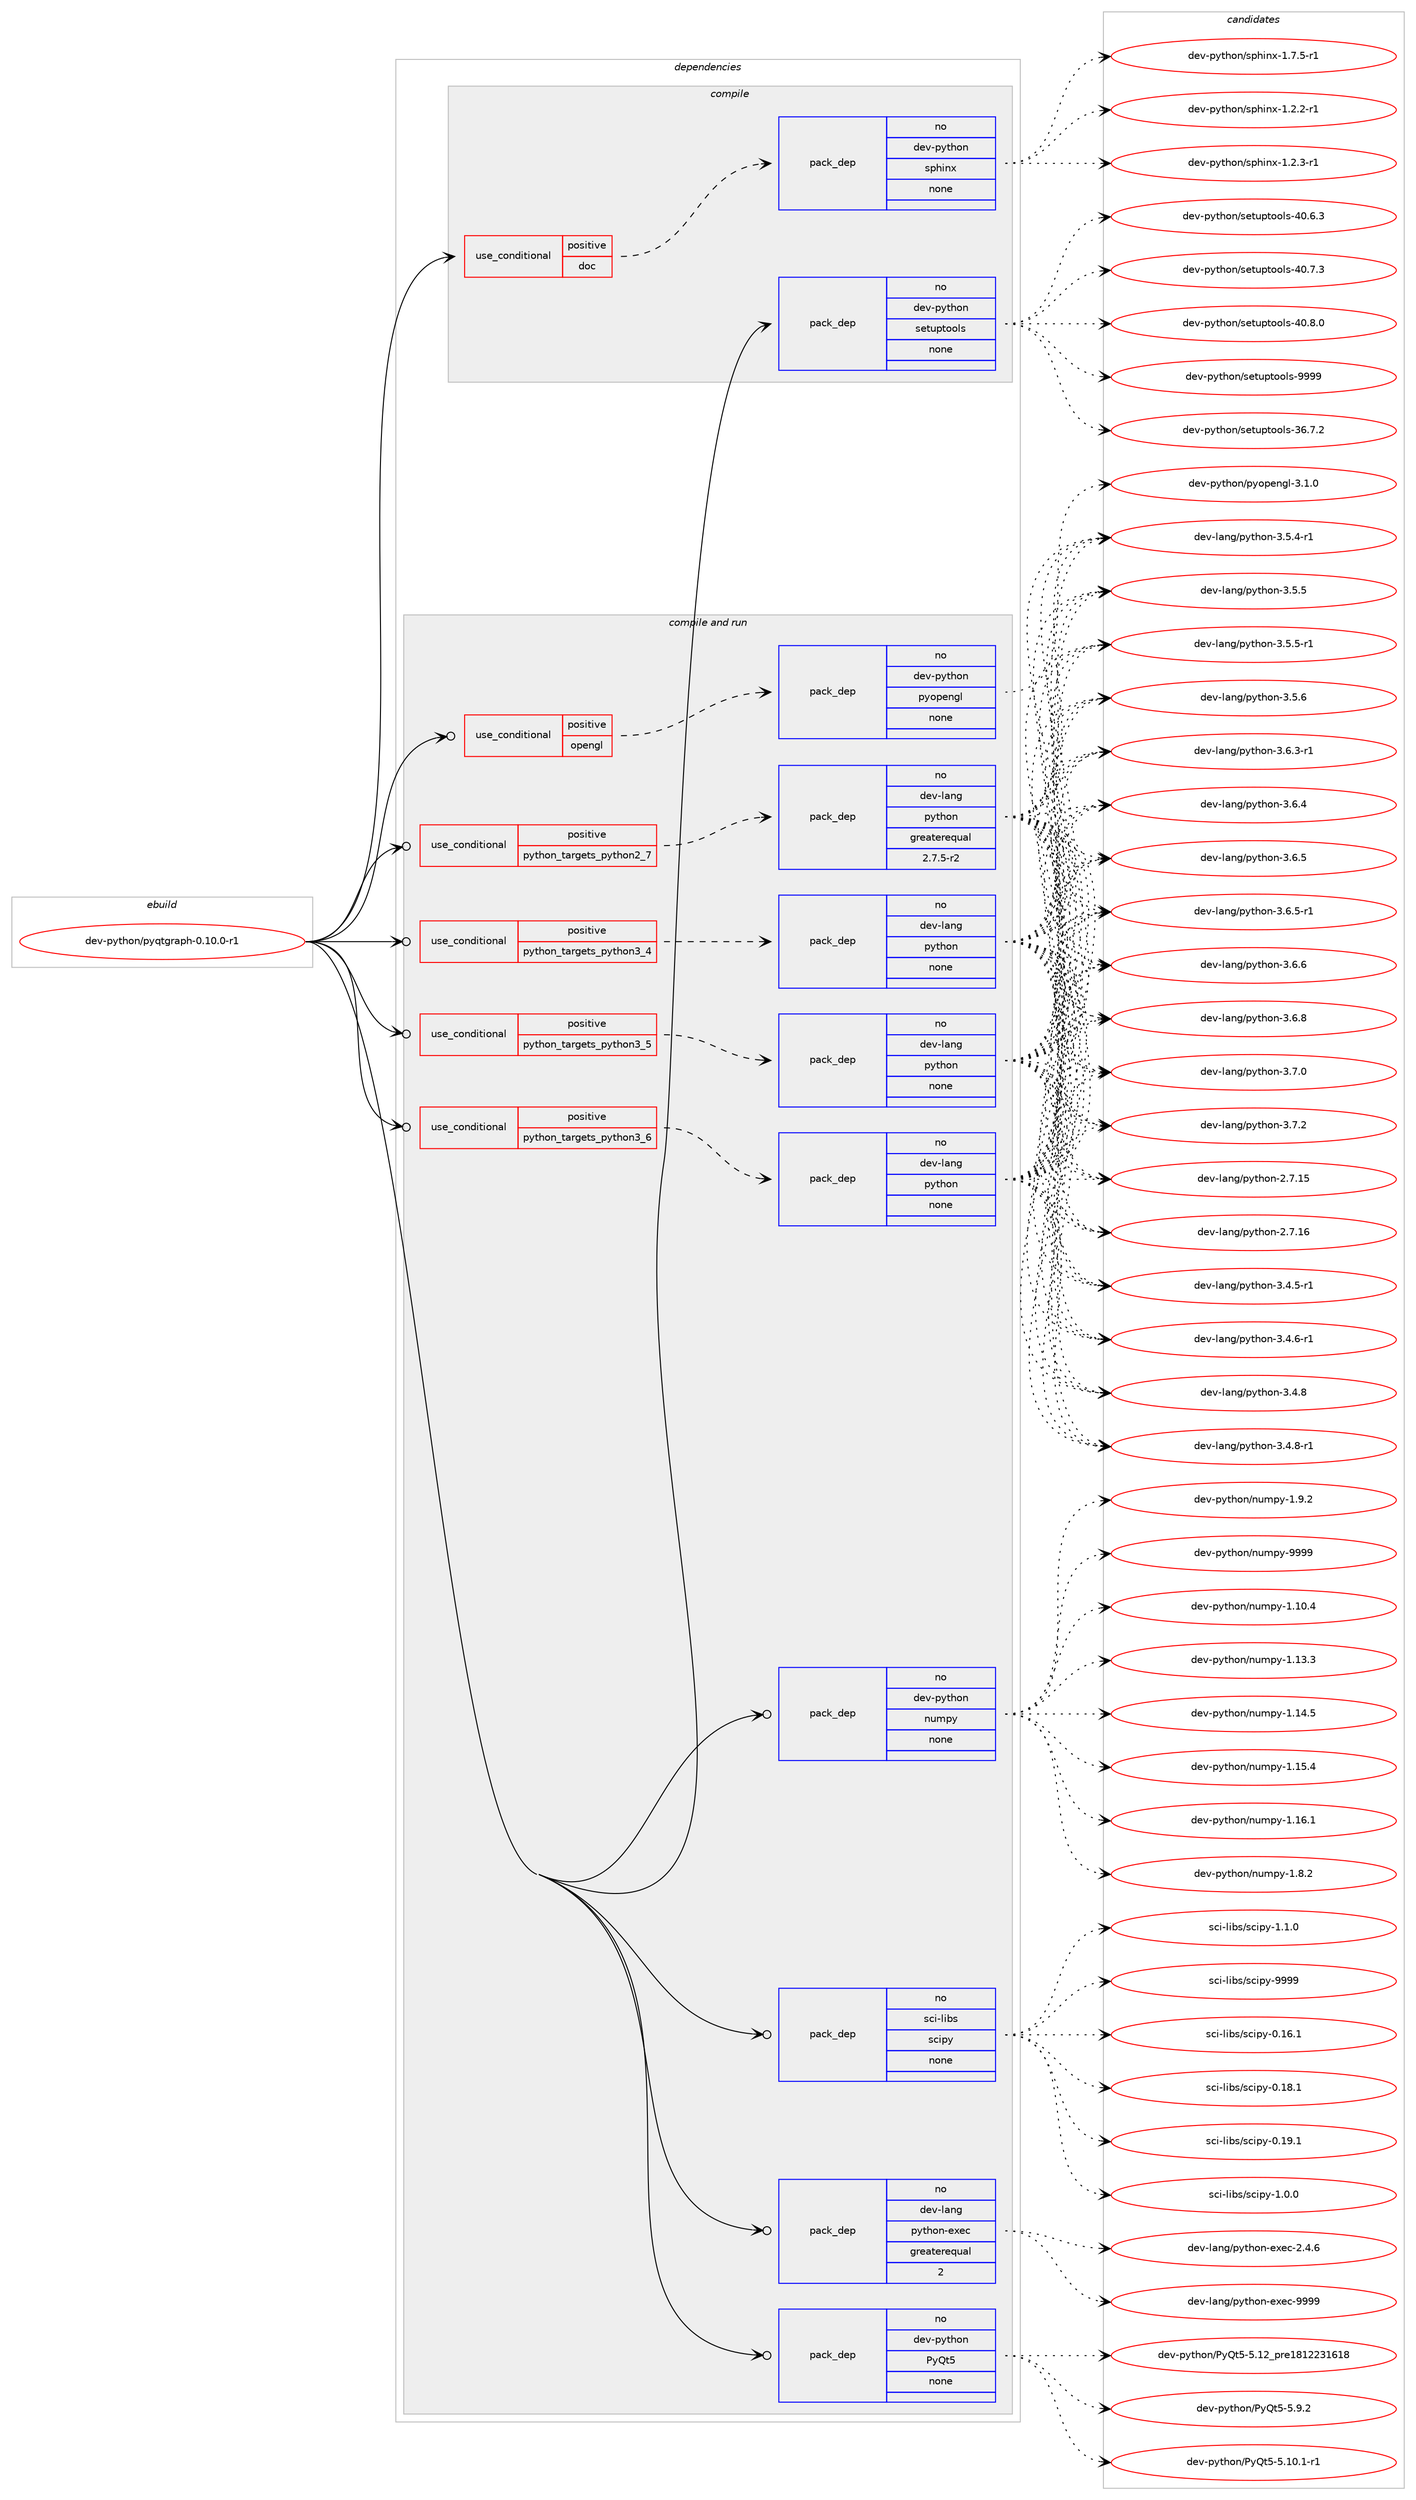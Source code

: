 digraph prolog {

# *************
# Graph options
# *************

newrank=true;
concentrate=true;
compound=true;
graph [rankdir=LR,fontname=Helvetica,fontsize=10,ranksep=1.5];#, ranksep=2.5, nodesep=0.2];
edge  [arrowhead=vee];
node  [fontname=Helvetica,fontsize=10];

# **********
# The ebuild
# **********

subgraph cluster_leftcol {
color=gray;
rank=same;
label=<<i>ebuild</i>>;
id [label="dev-python/pyqtgraph-0.10.0-r1", color=red, width=4, href="../dev-python/pyqtgraph-0.10.0-r1.svg"];
}

# ****************
# The dependencies
# ****************

subgraph cluster_midcol {
color=gray;
label=<<i>dependencies</i>>;
subgraph cluster_compile {
fillcolor="#eeeeee";
style=filled;
label=<<i>compile</i>>;
subgraph cond381627 {
dependency1431796 [label=<<TABLE BORDER="0" CELLBORDER="1" CELLSPACING="0" CELLPADDING="4"><TR><TD ROWSPAN="3" CELLPADDING="10">use_conditional</TD></TR><TR><TD>positive</TD></TR><TR><TD>doc</TD></TR></TABLE>>, shape=none, color=red];
subgraph pack1026830 {
dependency1431797 [label=<<TABLE BORDER="0" CELLBORDER="1" CELLSPACING="0" CELLPADDING="4" WIDTH="220"><TR><TD ROWSPAN="6" CELLPADDING="30">pack_dep</TD></TR><TR><TD WIDTH="110">no</TD></TR><TR><TD>dev-python</TD></TR><TR><TD>sphinx</TD></TR><TR><TD>none</TD></TR><TR><TD></TD></TR></TABLE>>, shape=none, color=blue];
}
dependency1431796:e -> dependency1431797:w [weight=20,style="dashed",arrowhead="vee"];
}
id:e -> dependency1431796:w [weight=20,style="solid",arrowhead="vee"];
subgraph pack1026831 {
dependency1431798 [label=<<TABLE BORDER="0" CELLBORDER="1" CELLSPACING="0" CELLPADDING="4" WIDTH="220"><TR><TD ROWSPAN="6" CELLPADDING="30">pack_dep</TD></TR><TR><TD WIDTH="110">no</TD></TR><TR><TD>dev-python</TD></TR><TR><TD>setuptools</TD></TR><TR><TD>none</TD></TR><TR><TD></TD></TR></TABLE>>, shape=none, color=blue];
}
id:e -> dependency1431798:w [weight=20,style="solid",arrowhead="vee"];
}
subgraph cluster_compileandrun {
fillcolor="#eeeeee";
style=filled;
label=<<i>compile and run</i>>;
subgraph cond381628 {
dependency1431799 [label=<<TABLE BORDER="0" CELLBORDER="1" CELLSPACING="0" CELLPADDING="4"><TR><TD ROWSPAN="3" CELLPADDING="10">use_conditional</TD></TR><TR><TD>positive</TD></TR><TR><TD>opengl</TD></TR></TABLE>>, shape=none, color=red];
subgraph pack1026832 {
dependency1431800 [label=<<TABLE BORDER="0" CELLBORDER="1" CELLSPACING="0" CELLPADDING="4" WIDTH="220"><TR><TD ROWSPAN="6" CELLPADDING="30">pack_dep</TD></TR><TR><TD WIDTH="110">no</TD></TR><TR><TD>dev-python</TD></TR><TR><TD>pyopengl</TD></TR><TR><TD>none</TD></TR><TR><TD></TD></TR></TABLE>>, shape=none, color=blue];
}
dependency1431799:e -> dependency1431800:w [weight=20,style="dashed",arrowhead="vee"];
}
id:e -> dependency1431799:w [weight=20,style="solid",arrowhead="odotvee"];
subgraph cond381629 {
dependency1431801 [label=<<TABLE BORDER="0" CELLBORDER="1" CELLSPACING="0" CELLPADDING="4"><TR><TD ROWSPAN="3" CELLPADDING="10">use_conditional</TD></TR><TR><TD>positive</TD></TR><TR><TD>python_targets_python2_7</TD></TR></TABLE>>, shape=none, color=red];
subgraph pack1026833 {
dependency1431802 [label=<<TABLE BORDER="0" CELLBORDER="1" CELLSPACING="0" CELLPADDING="4" WIDTH="220"><TR><TD ROWSPAN="6" CELLPADDING="30">pack_dep</TD></TR><TR><TD WIDTH="110">no</TD></TR><TR><TD>dev-lang</TD></TR><TR><TD>python</TD></TR><TR><TD>greaterequal</TD></TR><TR><TD>2.7.5-r2</TD></TR></TABLE>>, shape=none, color=blue];
}
dependency1431801:e -> dependency1431802:w [weight=20,style="dashed",arrowhead="vee"];
}
id:e -> dependency1431801:w [weight=20,style="solid",arrowhead="odotvee"];
subgraph cond381630 {
dependency1431803 [label=<<TABLE BORDER="0" CELLBORDER="1" CELLSPACING="0" CELLPADDING="4"><TR><TD ROWSPAN="3" CELLPADDING="10">use_conditional</TD></TR><TR><TD>positive</TD></TR><TR><TD>python_targets_python3_4</TD></TR></TABLE>>, shape=none, color=red];
subgraph pack1026834 {
dependency1431804 [label=<<TABLE BORDER="0" CELLBORDER="1" CELLSPACING="0" CELLPADDING="4" WIDTH="220"><TR><TD ROWSPAN="6" CELLPADDING="30">pack_dep</TD></TR><TR><TD WIDTH="110">no</TD></TR><TR><TD>dev-lang</TD></TR><TR><TD>python</TD></TR><TR><TD>none</TD></TR><TR><TD></TD></TR></TABLE>>, shape=none, color=blue];
}
dependency1431803:e -> dependency1431804:w [weight=20,style="dashed",arrowhead="vee"];
}
id:e -> dependency1431803:w [weight=20,style="solid",arrowhead="odotvee"];
subgraph cond381631 {
dependency1431805 [label=<<TABLE BORDER="0" CELLBORDER="1" CELLSPACING="0" CELLPADDING="4"><TR><TD ROWSPAN="3" CELLPADDING="10">use_conditional</TD></TR><TR><TD>positive</TD></TR><TR><TD>python_targets_python3_5</TD></TR></TABLE>>, shape=none, color=red];
subgraph pack1026835 {
dependency1431806 [label=<<TABLE BORDER="0" CELLBORDER="1" CELLSPACING="0" CELLPADDING="4" WIDTH="220"><TR><TD ROWSPAN="6" CELLPADDING="30">pack_dep</TD></TR><TR><TD WIDTH="110">no</TD></TR><TR><TD>dev-lang</TD></TR><TR><TD>python</TD></TR><TR><TD>none</TD></TR><TR><TD></TD></TR></TABLE>>, shape=none, color=blue];
}
dependency1431805:e -> dependency1431806:w [weight=20,style="dashed",arrowhead="vee"];
}
id:e -> dependency1431805:w [weight=20,style="solid",arrowhead="odotvee"];
subgraph cond381632 {
dependency1431807 [label=<<TABLE BORDER="0" CELLBORDER="1" CELLSPACING="0" CELLPADDING="4"><TR><TD ROWSPAN="3" CELLPADDING="10">use_conditional</TD></TR><TR><TD>positive</TD></TR><TR><TD>python_targets_python3_6</TD></TR></TABLE>>, shape=none, color=red];
subgraph pack1026836 {
dependency1431808 [label=<<TABLE BORDER="0" CELLBORDER="1" CELLSPACING="0" CELLPADDING="4" WIDTH="220"><TR><TD ROWSPAN="6" CELLPADDING="30">pack_dep</TD></TR><TR><TD WIDTH="110">no</TD></TR><TR><TD>dev-lang</TD></TR><TR><TD>python</TD></TR><TR><TD>none</TD></TR><TR><TD></TD></TR></TABLE>>, shape=none, color=blue];
}
dependency1431807:e -> dependency1431808:w [weight=20,style="dashed",arrowhead="vee"];
}
id:e -> dependency1431807:w [weight=20,style="solid",arrowhead="odotvee"];
subgraph pack1026837 {
dependency1431809 [label=<<TABLE BORDER="0" CELLBORDER="1" CELLSPACING="0" CELLPADDING="4" WIDTH="220"><TR><TD ROWSPAN="6" CELLPADDING="30">pack_dep</TD></TR><TR><TD WIDTH="110">no</TD></TR><TR><TD>dev-lang</TD></TR><TR><TD>python-exec</TD></TR><TR><TD>greaterequal</TD></TR><TR><TD>2</TD></TR></TABLE>>, shape=none, color=blue];
}
id:e -> dependency1431809:w [weight=20,style="solid",arrowhead="odotvee"];
subgraph pack1026838 {
dependency1431810 [label=<<TABLE BORDER="0" CELLBORDER="1" CELLSPACING="0" CELLPADDING="4" WIDTH="220"><TR><TD ROWSPAN="6" CELLPADDING="30">pack_dep</TD></TR><TR><TD WIDTH="110">no</TD></TR><TR><TD>dev-python</TD></TR><TR><TD>PyQt5</TD></TR><TR><TD>none</TD></TR><TR><TD></TD></TR></TABLE>>, shape=none, color=blue];
}
id:e -> dependency1431810:w [weight=20,style="solid",arrowhead="odotvee"];
subgraph pack1026839 {
dependency1431811 [label=<<TABLE BORDER="0" CELLBORDER="1" CELLSPACING="0" CELLPADDING="4" WIDTH="220"><TR><TD ROWSPAN="6" CELLPADDING="30">pack_dep</TD></TR><TR><TD WIDTH="110">no</TD></TR><TR><TD>dev-python</TD></TR><TR><TD>numpy</TD></TR><TR><TD>none</TD></TR><TR><TD></TD></TR></TABLE>>, shape=none, color=blue];
}
id:e -> dependency1431811:w [weight=20,style="solid",arrowhead="odotvee"];
subgraph pack1026840 {
dependency1431812 [label=<<TABLE BORDER="0" CELLBORDER="1" CELLSPACING="0" CELLPADDING="4" WIDTH="220"><TR><TD ROWSPAN="6" CELLPADDING="30">pack_dep</TD></TR><TR><TD WIDTH="110">no</TD></TR><TR><TD>sci-libs</TD></TR><TR><TD>scipy</TD></TR><TR><TD>none</TD></TR><TR><TD></TD></TR></TABLE>>, shape=none, color=blue];
}
id:e -> dependency1431812:w [weight=20,style="solid",arrowhead="odotvee"];
}
subgraph cluster_run {
fillcolor="#eeeeee";
style=filled;
label=<<i>run</i>>;
}
}

# **************
# The candidates
# **************

subgraph cluster_choices {
rank=same;
color=gray;
label=<<i>candidates</i>>;

subgraph choice1026830 {
color=black;
nodesep=1;
choice10010111845112121116104111110471151121041051101204549465046504511449 [label="dev-python/sphinx-1.2.2-r1", color=red, width=4,href="../dev-python/sphinx-1.2.2-r1.svg"];
choice10010111845112121116104111110471151121041051101204549465046514511449 [label="dev-python/sphinx-1.2.3-r1", color=red, width=4,href="../dev-python/sphinx-1.2.3-r1.svg"];
choice10010111845112121116104111110471151121041051101204549465546534511449 [label="dev-python/sphinx-1.7.5-r1", color=red, width=4,href="../dev-python/sphinx-1.7.5-r1.svg"];
dependency1431797:e -> choice10010111845112121116104111110471151121041051101204549465046504511449:w [style=dotted,weight="100"];
dependency1431797:e -> choice10010111845112121116104111110471151121041051101204549465046514511449:w [style=dotted,weight="100"];
dependency1431797:e -> choice10010111845112121116104111110471151121041051101204549465546534511449:w [style=dotted,weight="100"];
}
subgraph choice1026831 {
color=black;
nodesep=1;
choice100101118451121211161041111104711510111611711211611111110811545515446554650 [label="dev-python/setuptools-36.7.2", color=red, width=4,href="../dev-python/setuptools-36.7.2.svg"];
choice100101118451121211161041111104711510111611711211611111110811545524846544651 [label="dev-python/setuptools-40.6.3", color=red, width=4,href="../dev-python/setuptools-40.6.3.svg"];
choice100101118451121211161041111104711510111611711211611111110811545524846554651 [label="dev-python/setuptools-40.7.3", color=red, width=4,href="../dev-python/setuptools-40.7.3.svg"];
choice100101118451121211161041111104711510111611711211611111110811545524846564648 [label="dev-python/setuptools-40.8.0", color=red, width=4,href="../dev-python/setuptools-40.8.0.svg"];
choice10010111845112121116104111110471151011161171121161111111081154557575757 [label="dev-python/setuptools-9999", color=red, width=4,href="../dev-python/setuptools-9999.svg"];
dependency1431798:e -> choice100101118451121211161041111104711510111611711211611111110811545515446554650:w [style=dotted,weight="100"];
dependency1431798:e -> choice100101118451121211161041111104711510111611711211611111110811545524846544651:w [style=dotted,weight="100"];
dependency1431798:e -> choice100101118451121211161041111104711510111611711211611111110811545524846554651:w [style=dotted,weight="100"];
dependency1431798:e -> choice100101118451121211161041111104711510111611711211611111110811545524846564648:w [style=dotted,weight="100"];
dependency1431798:e -> choice10010111845112121116104111110471151011161171121161111111081154557575757:w [style=dotted,weight="100"];
}
subgraph choice1026832 {
color=black;
nodesep=1;
choice1001011184511212111610411111047112121111112101110103108455146494648 [label="dev-python/pyopengl-3.1.0", color=red, width=4,href="../dev-python/pyopengl-3.1.0.svg"];
dependency1431800:e -> choice1001011184511212111610411111047112121111112101110103108455146494648:w [style=dotted,weight="100"];
}
subgraph choice1026833 {
color=black;
nodesep=1;
choice10010111845108971101034711212111610411111045504655464953 [label="dev-lang/python-2.7.15", color=red, width=4,href="../dev-lang/python-2.7.15.svg"];
choice10010111845108971101034711212111610411111045504655464954 [label="dev-lang/python-2.7.16", color=red, width=4,href="../dev-lang/python-2.7.16.svg"];
choice1001011184510897110103471121211161041111104551465246534511449 [label="dev-lang/python-3.4.5-r1", color=red, width=4,href="../dev-lang/python-3.4.5-r1.svg"];
choice1001011184510897110103471121211161041111104551465246544511449 [label="dev-lang/python-3.4.6-r1", color=red, width=4,href="../dev-lang/python-3.4.6-r1.svg"];
choice100101118451089711010347112121116104111110455146524656 [label="dev-lang/python-3.4.8", color=red, width=4,href="../dev-lang/python-3.4.8.svg"];
choice1001011184510897110103471121211161041111104551465246564511449 [label="dev-lang/python-3.4.8-r1", color=red, width=4,href="../dev-lang/python-3.4.8-r1.svg"];
choice1001011184510897110103471121211161041111104551465346524511449 [label="dev-lang/python-3.5.4-r1", color=red, width=4,href="../dev-lang/python-3.5.4-r1.svg"];
choice100101118451089711010347112121116104111110455146534653 [label="dev-lang/python-3.5.5", color=red, width=4,href="../dev-lang/python-3.5.5.svg"];
choice1001011184510897110103471121211161041111104551465346534511449 [label="dev-lang/python-3.5.5-r1", color=red, width=4,href="../dev-lang/python-3.5.5-r1.svg"];
choice100101118451089711010347112121116104111110455146534654 [label="dev-lang/python-3.5.6", color=red, width=4,href="../dev-lang/python-3.5.6.svg"];
choice1001011184510897110103471121211161041111104551465446514511449 [label="dev-lang/python-3.6.3-r1", color=red, width=4,href="../dev-lang/python-3.6.3-r1.svg"];
choice100101118451089711010347112121116104111110455146544652 [label="dev-lang/python-3.6.4", color=red, width=4,href="../dev-lang/python-3.6.4.svg"];
choice100101118451089711010347112121116104111110455146544653 [label="dev-lang/python-3.6.5", color=red, width=4,href="../dev-lang/python-3.6.5.svg"];
choice1001011184510897110103471121211161041111104551465446534511449 [label="dev-lang/python-3.6.5-r1", color=red, width=4,href="../dev-lang/python-3.6.5-r1.svg"];
choice100101118451089711010347112121116104111110455146544654 [label="dev-lang/python-3.6.6", color=red, width=4,href="../dev-lang/python-3.6.6.svg"];
choice100101118451089711010347112121116104111110455146544656 [label="dev-lang/python-3.6.8", color=red, width=4,href="../dev-lang/python-3.6.8.svg"];
choice100101118451089711010347112121116104111110455146554648 [label="dev-lang/python-3.7.0", color=red, width=4,href="../dev-lang/python-3.7.0.svg"];
choice100101118451089711010347112121116104111110455146554650 [label="dev-lang/python-3.7.2", color=red, width=4,href="../dev-lang/python-3.7.2.svg"];
dependency1431802:e -> choice10010111845108971101034711212111610411111045504655464953:w [style=dotted,weight="100"];
dependency1431802:e -> choice10010111845108971101034711212111610411111045504655464954:w [style=dotted,weight="100"];
dependency1431802:e -> choice1001011184510897110103471121211161041111104551465246534511449:w [style=dotted,weight="100"];
dependency1431802:e -> choice1001011184510897110103471121211161041111104551465246544511449:w [style=dotted,weight="100"];
dependency1431802:e -> choice100101118451089711010347112121116104111110455146524656:w [style=dotted,weight="100"];
dependency1431802:e -> choice1001011184510897110103471121211161041111104551465246564511449:w [style=dotted,weight="100"];
dependency1431802:e -> choice1001011184510897110103471121211161041111104551465346524511449:w [style=dotted,weight="100"];
dependency1431802:e -> choice100101118451089711010347112121116104111110455146534653:w [style=dotted,weight="100"];
dependency1431802:e -> choice1001011184510897110103471121211161041111104551465346534511449:w [style=dotted,weight="100"];
dependency1431802:e -> choice100101118451089711010347112121116104111110455146534654:w [style=dotted,weight="100"];
dependency1431802:e -> choice1001011184510897110103471121211161041111104551465446514511449:w [style=dotted,weight="100"];
dependency1431802:e -> choice100101118451089711010347112121116104111110455146544652:w [style=dotted,weight="100"];
dependency1431802:e -> choice100101118451089711010347112121116104111110455146544653:w [style=dotted,weight="100"];
dependency1431802:e -> choice1001011184510897110103471121211161041111104551465446534511449:w [style=dotted,weight="100"];
dependency1431802:e -> choice100101118451089711010347112121116104111110455146544654:w [style=dotted,weight="100"];
dependency1431802:e -> choice100101118451089711010347112121116104111110455146544656:w [style=dotted,weight="100"];
dependency1431802:e -> choice100101118451089711010347112121116104111110455146554648:w [style=dotted,weight="100"];
dependency1431802:e -> choice100101118451089711010347112121116104111110455146554650:w [style=dotted,weight="100"];
}
subgraph choice1026834 {
color=black;
nodesep=1;
choice10010111845108971101034711212111610411111045504655464953 [label="dev-lang/python-2.7.15", color=red, width=4,href="../dev-lang/python-2.7.15.svg"];
choice10010111845108971101034711212111610411111045504655464954 [label="dev-lang/python-2.7.16", color=red, width=4,href="../dev-lang/python-2.7.16.svg"];
choice1001011184510897110103471121211161041111104551465246534511449 [label="dev-lang/python-3.4.5-r1", color=red, width=4,href="../dev-lang/python-3.4.5-r1.svg"];
choice1001011184510897110103471121211161041111104551465246544511449 [label="dev-lang/python-3.4.6-r1", color=red, width=4,href="../dev-lang/python-3.4.6-r1.svg"];
choice100101118451089711010347112121116104111110455146524656 [label="dev-lang/python-3.4.8", color=red, width=4,href="../dev-lang/python-3.4.8.svg"];
choice1001011184510897110103471121211161041111104551465246564511449 [label="dev-lang/python-3.4.8-r1", color=red, width=4,href="../dev-lang/python-3.4.8-r1.svg"];
choice1001011184510897110103471121211161041111104551465346524511449 [label="dev-lang/python-3.5.4-r1", color=red, width=4,href="../dev-lang/python-3.5.4-r1.svg"];
choice100101118451089711010347112121116104111110455146534653 [label="dev-lang/python-3.5.5", color=red, width=4,href="../dev-lang/python-3.5.5.svg"];
choice1001011184510897110103471121211161041111104551465346534511449 [label="dev-lang/python-3.5.5-r1", color=red, width=4,href="../dev-lang/python-3.5.5-r1.svg"];
choice100101118451089711010347112121116104111110455146534654 [label="dev-lang/python-3.5.6", color=red, width=4,href="../dev-lang/python-3.5.6.svg"];
choice1001011184510897110103471121211161041111104551465446514511449 [label="dev-lang/python-3.6.3-r1", color=red, width=4,href="../dev-lang/python-3.6.3-r1.svg"];
choice100101118451089711010347112121116104111110455146544652 [label="dev-lang/python-3.6.4", color=red, width=4,href="../dev-lang/python-3.6.4.svg"];
choice100101118451089711010347112121116104111110455146544653 [label="dev-lang/python-3.6.5", color=red, width=4,href="../dev-lang/python-3.6.5.svg"];
choice1001011184510897110103471121211161041111104551465446534511449 [label="dev-lang/python-3.6.5-r1", color=red, width=4,href="../dev-lang/python-3.6.5-r1.svg"];
choice100101118451089711010347112121116104111110455146544654 [label="dev-lang/python-3.6.6", color=red, width=4,href="../dev-lang/python-3.6.6.svg"];
choice100101118451089711010347112121116104111110455146544656 [label="dev-lang/python-3.6.8", color=red, width=4,href="../dev-lang/python-3.6.8.svg"];
choice100101118451089711010347112121116104111110455146554648 [label="dev-lang/python-3.7.0", color=red, width=4,href="../dev-lang/python-3.7.0.svg"];
choice100101118451089711010347112121116104111110455146554650 [label="dev-lang/python-3.7.2", color=red, width=4,href="../dev-lang/python-3.7.2.svg"];
dependency1431804:e -> choice10010111845108971101034711212111610411111045504655464953:w [style=dotted,weight="100"];
dependency1431804:e -> choice10010111845108971101034711212111610411111045504655464954:w [style=dotted,weight="100"];
dependency1431804:e -> choice1001011184510897110103471121211161041111104551465246534511449:w [style=dotted,weight="100"];
dependency1431804:e -> choice1001011184510897110103471121211161041111104551465246544511449:w [style=dotted,weight="100"];
dependency1431804:e -> choice100101118451089711010347112121116104111110455146524656:w [style=dotted,weight="100"];
dependency1431804:e -> choice1001011184510897110103471121211161041111104551465246564511449:w [style=dotted,weight="100"];
dependency1431804:e -> choice1001011184510897110103471121211161041111104551465346524511449:w [style=dotted,weight="100"];
dependency1431804:e -> choice100101118451089711010347112121116104111110455146534653:w [style=dotted,weight="100"];
dependency1431804:e -> choice1001011184510897110103471121211161041111104551465346534511449:w [style=dotted,weight="100"];
dependency1431804:e -> choice100101118451089711010347112121116104111110455146534654:w [style=dotted,weight="100"];
dependency1431804:e -> choice1001011184510897110103471121211161041111104551465446514511449:w [style=dotted,weight="100"];
dependency1431804:e -> choice100101118451089711010347112121116104111110455146544652:w [style=dotted,weight="100"];
dependency1431804:e -> choice100101118451089711010347112121116104111110455146544653:w [style=dotted,weight="100"];
dependency1431804:e -> choice1001011184510897110103471121211161041111104551465446534511449:w [style=dotted,weight="100"];
dependency1431804:e -> choice100101118451089711010347112121116104111110455146544654:w [style=dotted,weight="100"];
dependency1431804:e -> choice100101118451089711010347112121116104111110455146544656:w [style=dotted,weight="100"];
dependency1431804:e -> choice100101118451089711010347112121116104111110455146554648:w [style=dotted,weight="100"];
dependency1431804:e -> choice100101118451089711010347112121116104111110455146554650:w [style=dotted,weight="100"];
}
subgraph choice1026835 {
color=black;
nodesep=1;
choice10010111845108971101034711212111610411111045504655464953 [label="dev-lang/python-2.7.15", color=red, width=4,href="../dev-lang/python-2.7.15.svg"];
choice10010111845108971101034711212111610411111045504655464954 [label="dev-lang/python-2.7.16", color=red, width=4,href="../dev-lang/python-2.7.16.svg"];
choice1001011184510897110103471121211161041111104551465246534511449 [label="dev-lang/python-3.4.5-r1", color=red, width=4,href="../dev-lang/python-3.4.5-r1.svg"];
choice1001011184510897110103471121211161041111104551465246544511449 [label="dev-lang/python-3.4.6-r1", color=red, width=4,href="../dev-lang/python-3.4.6-r1.svg"];
choice100101118451089711010347112121116104111110455146524656 [label="dev-lang/python-3.4.8", color=red, width=4,href="../dev-lang/python-3.4.8.svg"];
choice1001011184510897110103471121211161041111104551465246564511449 [label="dev-lang/python-3.4.8-r1", color=red, width=4,href="../dev-lang/python-3.4.8-r1.svg"];
choice1001011184510897110103471121211161041111104551465346524511449 [label="dev-lang/python-3.5.4-r1", color=red, width=4,href="../dev-lang/python-3.5.4-r1.svg"];
choice100101118451089711010347112121116104111110455146534653 [label="dev-lang/python-3.5.5", color=red, width=4,href="../dev-lang/python-3.5.5.svg"];
choice1001011184510897110103471121211161041111104551465346534511449 [label="dev-lang/python-3.5.5-r1", color=red, width=4,href="../dev-lang/python-3.5.5-r1.svg"];
choice100101118451089711010347112121116104111110455146534654 [label="dev-lang/python-3.5.6", color=red, width=4,href="../dev-lang/python-3.5.6.svg"];
choice1001011184510897110103471121211161041111104551465446514511449 [label="dev-lang/python-3.6.3-r1", color=red, width=4,href="../dev-lang/python-3.6.3-r1.svg"];
choice100101118451089711010347112121116104111110455146544652 [label="dev-lang/python-3.6.4", color=red, width=4,href="../dev-lang/python-3.6.4.svg"];
choice100101118451089711010347112121116104111110455146544653 [label="dev-lang/python-3.6.5", color=red, width=4,href="../dev-lang/python-3.6.5.svg"];
choice1001011184510897110103471121211161041111104551465446534511449 [label="dev-lang/python-3.6.5-r1", color=red, width=4,href="../dev-lang/python-3.6.5-r1.svg"];
choice100101118451089711010347112121116104111110455146544654 [label="dev-lang/python-3.6.6", color=red, width=4,href="../dev-lang/python-3.6.6.svg"];
choice100101118451089711010347112121116104111110455146544656 [label="dev-lang/python-3.6.8", color=red, width=4,href="../dev-lang/python-3.6.8.svg"];
choice100101118451089711010347112121116104111110455146554648 [label="dev-lang/python-3.7.0", color=red, width=4,href="../dev-lang/python-3.7.0.svg"];
choice100101118451089711010347112121116104111110455146554650 [label="dev-lang/python-3.7.2", color=red, width=4,href="../dev-lang/python-3.7.2.svg"];
dependency1431806:e -> choice10010111845108971101034711212111610411111045504655464953:w [style=dotted,weight="100"];
dependency1431806:e -> choice10010111845108971101034711212111610411111045504655464954:w [style=dotted,weight="100"];
dependency1431806:e -> choice1001011184510897110103471121211161041111104551465246534511449:w [style=dotted,weight="100"];
dependency1431806:e -> choice1001011184510897110103471121211161041111104551465246544511449:w [style=dotted,weight="100"];
dependency1431806:e -> choice100101118451089711010347112121116104111110455146524656:w [style=dotted,weight="100"];
dependency1431806:e -> choice1001011184510897110103471121211161041111104551465246564511449:w [style=dotted,weight="100"];
dependency1431806:e -> choice1001011184510897110103471121211161041111104551465346524511449:w [style=dotted,weight="100"];
dependency1431806:e -> choice100101118451089711010347112121116104111110455146534653:w [style=dotted,weight="100"];
dependency1431806:e -> choice1001011184510897110103471121211161041111104551465346534511449:w [style=dotted,weight="100"];
dependency1431806:e -> choice100101118451089711010347112121116104111110455146534654:w [style=dotted,weight="100"];
dependency1431806:e -> choice1001011184510897110103471121211161041111104551465446514511449:w [style=dotted,weight="100"];
dependency1431806:e -> choice100101118451089711010347112121116104111110455146544652:w [style=dotted,weight="100"];
dependency1431806:e -> choice100101118451089711010347112121116104111110455146544653:w [style=dotted,weight="100"];
dependency1431806:e -> choice1001011184510897110103471121211161041111104551465446534511449:w [style=dotted,weight="100"];
dependency1431806:e -> choice100101118451089711010347112121116104111110455146544654:w [style=dotted,weight="100"];
dependency1431806:e -> choice100101118451089711010347112121116104111110455146544656:w [style=dotted,weight="100"];
dependency1431806:e -> choice100101118451089711010347112121116104111110455146554648:w [style=dotted,weight="100"];
dependency1431806:e -> choice100101118451089711010347112121116104111110455146554650:w [style=dotted,weight="100"];
}
subgraph choice1026836 {
color=black;
nodesep=1;
choice10010111845108971101034711212111610411111045504655464953 [label="dev-lang/python-2.7.15", color=red, width=4,href="../dev-lang/python-2.7.15.svg"];
choice10010111845108971101034711212111610411111045504655464954 [label="dev-lang/python-2.7.16", color=red, width=4,href="../dev-lang/python-2.7.16.svg"];
choice1001011184510897110103471121211161041111104551465246534511449 [label="dev-lang/python-3.4.5-r1", color=red, width=4,href="../dev-lang/python-3.4.5-r1.svg"];
choice1001011184510897110103471121211161041111104551465246544511449 [label="dev-lang/python-3.4.6-r1", color=red, width=4,href="../dev-lang/python-3.4.6-r1.svg"];
choice100101118451089711010347112121116104111110455146524656 [label="dev-lang/python-3.4.8", color=red, width=4,href="../dev-lang/python-3.4.8.svg"];
choice1001011184510897110103471121211161041111104551465246564511449 [label="dev-lang/python-3.4.8-r1", color=red, width=4,href="../dev-lang/python-3.4.8-r1.svg"];
choice1001011184510897110103471121211161041111104551465346524511449 [label="dev-lang/python-3.5.4-r1", color=red, width=4,href="../dev-lang/python-3.5.4-r1.svg"];
choice100101118451089711010347112121116104111110455146534653 [label="dev-lang/python-3.5.5", color=red, width=4,href="../dev-lang/python-3.5.5.svg"];
choice1001011184510897110103471121211161041111104551465346534511449 [label="dev-lang/python-3.5.5-r1", color=red, width=4,href="../dev-lang/python-3.5.5-r1.svg"];
choice100101118451089711010347112121116104111110455146534654 [label="dev-lang/python-3.5.6", color=red, width=4,href="../dev-lang/python-3.5.6.svg"];
choice1001011184510897110103471121211161041111104551465446514511449 [label="dev-lang/python-3.6.3-r1", color=red, width=4,href="../dev-lang/python-3.6.3-r1.svg"];
choice100101118451089711010347112121116104111110455146544652 [label="dev-lang/python-3.6.4", color=red, width=4,href="../dev-lang/python-3.6.4.svg"];
choice100101118451089711010347112121116104111110455146544653 [label="dev-lang/python-3.6.5", color=red, width=4,href="../dev-lang/python-3.6.5.svg"];
choice1001011184510897110103471121211161041111104551465446534511449 [label="dev-lang/python-3.6.5-r1", color=red, width=4,href="../dev-lang/python-3.6.5-r1.svg"];
choice100101118451089711010347112121116104111110455146544654 [label="dev-lang/python-3.6.6", color=red, width=4,href="../dev-lang/python-3.6.6.svg"];
choice100101118451089711010347112121116104111110455146544656 [label="dev-lang/python-3.6.8", color=red, width=4,href="../dev-lang/python-3.6.8.svg"];
choice100101118451089711010347112121116104111110455146554648 [label="dev-lang/python-3.7.0", color=red, width=4,href="../dev-lang/python-3.7.0.svg"];
choice100101118451089711010347112121116104111110455146554650 [label="dev-lang/python-3.7.2", color=red, width=4,href="../dev-lang/python-3.7.2.svg"];
dependency1431808:e -> choice10010111845108971101034711212111610411111045504655464953:w [style=dotted,weight="100"];
dependency1431808:e -> choice10010111845108971101034711212111610411111045504655464954:w [style=dotted,weight="100"];
dependency1431808:e -> choice1001011184510897110103471121211161041111104551465246534511449:w [style=dotted,weight="100"];
dependency1431808:e -> choice1001011184510897110103471121211161041111104551465246544511449:w [style=dotted,weight="100"];
dependency1431808:e -> choice100101118451089711010347112121116104111110455146524656:w [style=dotted,weight="100"];
dependency1431808:e -> choice1001011184510897110103471121211161041111104551465246564511449:w [style=dotted,weight="100"];
dependency1431808:e -> choice1001011184510897110103471121211161041111104551465346524511449:w [style=dotted,weight="100"];
dependency1431808:e -> choice100101118451089711010347112121116104111110455146534653:w [style=dotted,weight="100"];
dependency1431808:e -> choice1001011184510897110103471121211161041111104551465346534511449:w [style=dotted,weight="100"];
dependency1431808:e -> choice100101118451089711010347112121116104111110455146534654:w [style=dotted,weight="100"];
dependency1431808:e -> choice1001011184510897110103471121211161041111104551465446514511449:w [style=dotted,weight="100"];
dependency1431808:e -> choice100101118451089711010347112121116104111110455146544652:w [style=dotted,weight="100"];
dependency1431808:e -> choice100101118451089711010347112121116104111110455146544653:w [style=dotted,weight="100"];
dependency1431808:e -> choice1001011184510897110103471121211161041111104551465446534511449:w [style=dotted,weight="100"];
dependency1431808:e -> choice100101118451089711010347112121116104111110455146544654:w [style=dotted,weight="100"];
dependency1431808:e -> choice100101118451089711010347112121116104111110455146544656:w [style=dotted,weight="100"];
dependency1431808:e -> choice100101118451089711010347112121116104111110455146554648:w [style=dotted,weight="100"];
dependency1431808:e -> choice100101118451089711010347112121116104111110455146554650:w [style=dotted,weight="100"];
}
subgraph choice1026837 {
color=black;
nodesep=1;
choice1001011184510897110103471121211161041111104510112010199455046524654 [label="dev-lang/python-exec-2.4.6", color=red, width=4,href="../dev-lang/python-exec-2.4.6.svg"];
choice10010111845108971101034711212111610411111045101120101994557575757 [label="dev-lang/python-exec-9999", color=red, width=4,href="../dev-lang/python-exec-9999.svg"];
dependency1431809:e -> choice1001011184510897110103471121211161041111104510112010199455046524654:w [style=dotted,weight="100"];
dependency1431809:e -> choice10010111845108971101034711212111610411111045101120101994557575757:w [style=dotted,weight="100"];
}
subgraph choice1026838 {
color=black;
nodesep=1;
choice1001011184511212111610411111047801218111653455346494846494511449 [label="dev-python/PyQt5-5.10.1-r1", color=red, width=4,href="../dev-python/PyQt5-5.10.1-r1.svg"];
choice100101118451121211161041111104780121811165345534649509511211410149564950505149544956 [label="dev-python/PyQt5-5.12_pre1812231618", color=red, width=4,href="../dev-python/PyQt5-5.12_pre1812231618.svg"];
choice1001011184511212111610411111047801218111653455346574650 [label="dev-python/PyQt5-5.9.2", color=red, width=4,href="../dev-python/PyQt5-5.9.2.svg"];
dependency1431810:e -> choice1001011184511212111610411111047801218111653455346494846494511449:w [style=dotted,weight="100"];
dependency1431810:e -> choice100101118451121211161041111104780121811165345534649509511211410149564950505149544956:w [style=dotted,weight="100"];
dependency1431810:e -> choice1001011184511212111610411111047801218111653455346574650:w [style=dotted,weight="100"];
}
subgraph choice1026839 {
color=black;
nodesep=1;
choice100101118451121211161041111104711011710911212145494649484652 [label="dev-python/numpy-1.10.4", color=red, width=4,href="../dev-python/numpy-1.10.4.svg"];
choice100101118451121211161041111104711011710911212145494649514651 [label="dev-python/numpy-1.13.3", color=red, width=4,href="../dev-python/numpy-1.13.3.svg"];
choice100101118451121211161041111104711011710911212145494649524653 [label="dev-python/numpy-1.14.5", color=red, width=4,href="../dev-python/numpy-1.14.5.svg"];
choice100101118451121211161041111104711011710911212145494649534652 [label="dev-python/numpy-1.15.4", color=red, width=4,href="../dev-python/numpy-1.15.4.svg"];
choice100101118451121211161041111104711011710911212145494649544649 [label="dev-python/numpy-1.16.1", color=red, width=4,href="../dev-python/numpy-1.16.1.svg"];
choice1001011184511212111610411111047110117109112121454946564650 [label="dev-python/numpy-1.8.2", color=red, width=4,href="../dev-python/numpy-1.8.2.svg"];
choice1001011184511212111610411111047110117109112121454946574650 [label="dev-python/numpy-1.9.2", color=red, width=4,href="../dev-python/numpy-1.9.2.svg"];
choice10010111845112121116104111110471101171091121214557575757 [label="dev-python/numpy-9999", color=red, width=4,href="../dev-python/numpy-9999.svg"];
dependency1431811:e -> choice100101118451121211161041111104711011710911212145494649484652:w [style=dotted,weight="100"];
dependency1431811:e -> choice100101118451121211161041111104711011710911212145494649514651:w [style=dotted,weight="100"];
dependency1431811:e -> choice100101118451121211161041111104711011710911212145494649524653:w [style=dotted,weight="100"];
dependency1431811:e -> choice100101118451121211161041111104711011710911212145494649534652:w [style=dotted,weight="100"];
dependency1431811:e -> choice100101118451121211161041111104711011710911212145494649544649:w [style=dotted,weight="100"];
dependency1431811:e -> choice1001011184511212111610411111047110117109112121454946564650:w [style=dotted,weight="100"];
dependency1431811:e -> choice1001011184511212111610411111047110117109112121454946574650:w [style=dotted,weight="100"];
dependency1431811:e -> choice10010111845112121116104111110471101171091121214557575757:w [style=dotted,weight="100"];
}
subgraph choice1026840 {
color=black;
nodesep=1;
choice115991054510810598115471159910511212145484649544649 [label="sci-libs/scipy-0.16.1", color=red, width=4,href="../sci-libs/scipy-0.16.1.svg"];
choice115991054510810598115471159910511212145484649564649 [label="sci-libs/scipy-0.18.1", color=red, width=4,href="../sci-libs/scipy-0.18.1.svg"];
choice115991054510810598115471159910511212145484649574649 [label="sci-libs/scipy-0.19.1", color=red, width=4,href="../sci-libs/scipy-0.19.1.svg"];
choice1159910545108105981154711599105112121454946484648 [label="sci-libs/scipy-1.0.0", color=red, width=4,href="../sci-libs/scipy-1.0.0.svg"];
choice1159910545108105981154711599105112121454946494648 [label="sci-libs/scipy-1.1.0", color=red, width=4,href="../sci-libs/scipy-1.1.0.svg"];
choice11599105451081059811547115991051121214557575757 [label="sci-libs/scipy-9999", color=red, width=4,href="../sci-libs/scipy-9999.svg"];
dependency1431812:e -> choice115991054510810598115471159910511212145484649544649:w [style=dotted,weight="100"];
dependency1431812:e -> choice115991054510810598115471159910511212145484649564649:w [style=dotted,weight="100"];
dependency1431812:e -> choice115991054510810598115471159910511212145484649574649:w [style=dotted,weight="100"];
dependency1431812:e -> choice1159910545108105981154711599105112121454946484648:w [style=dotted,weight="100"];
dependency1431812:e -> choice1159910545108105981154711599105112121454946494648:w [style=dotted,weight="100"];
dependency1431812:e -> choice11599105451081059811547115991051121214557575757:w [style=dotted,weight="100"];
}
}

}
